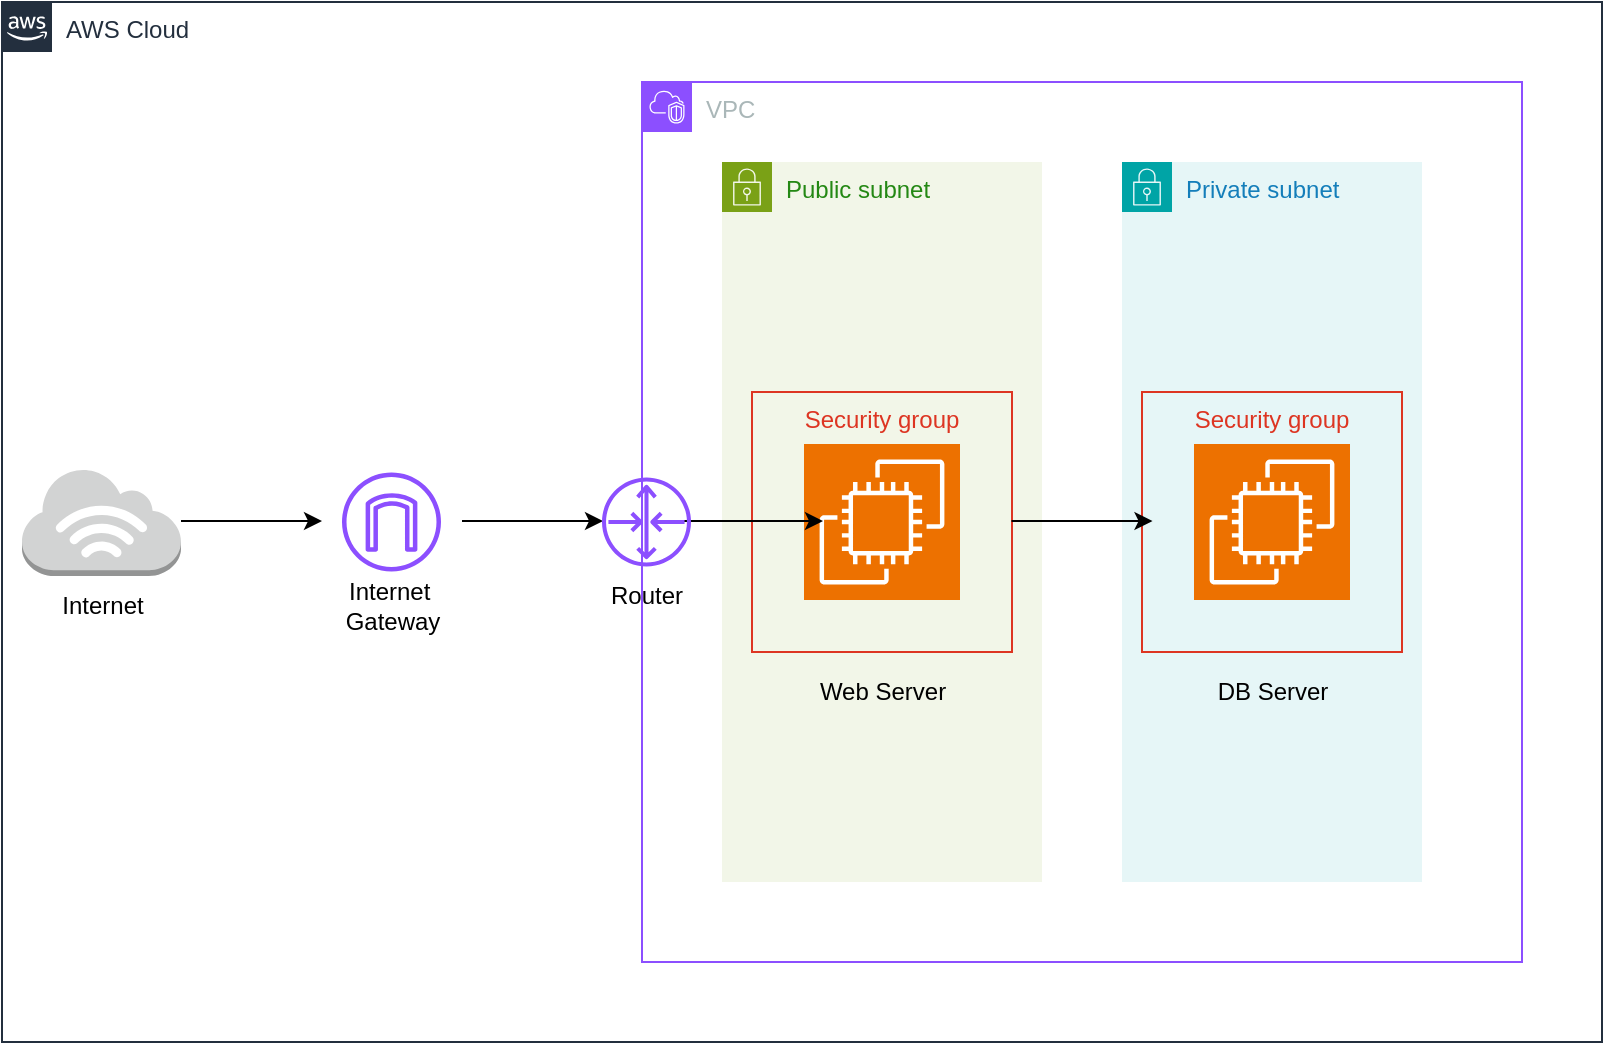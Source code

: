 <mxfile version="26.0.6">
  <diagram name="Page-1" id="fkbouz4hOijHIjBiDsB5">
    <mxGraphModel dx="1194" dy="797" grid="1" gridSize="10" guides="1" tooltips="1" connect="1" arrows="1" fold="1" page="1" pageScale="1" pageWidth="850" pageHeight="1100" math="0" shadow="0">
      <root>
        <mxCell id="0" />
        <mxCell id="1" parent="0" />
        <mxCell id="ByLmSkBcm7HRceP9I-jy-1" value="AWS Cloud" style="points=[[0,0],[0.25,0],[0.5,0],[0.75,0],[1,0],[1,0.25],[1,0.5],[1,0.75],[1,1],[0.75,1],[0.5,1],[0.25,1],[0,1],[0,0.75],[0,0.5],[0,0.25]];outlineConnect=0;gradientColor=none;html=1;whiteSpace=wrap;fontSize=12;fontStyle=0;container=1;pointerEvents=0;collapsible=0;recursiveResize=0;shape=mxgraph.aws4.group;grIcon=mxgraph.aws4.group_aws_cloud_alt;strokeColor=#232F3E;fillColor=none;verticalAlign=top;align=left;spacingLeft=30;fontColor=#232F3E;dashed=0;" vertex="1" parent="1">
          <mxGeometry x="40" y="80" width="800" height="520" as="geometry" />
        </mxCell>
        <mxCell id="ByLmSkBcm7HRceP9I-jy-18" value="" style="outlineConnect=0;dashed=0;verticalLabelPosition=bottom;verticalAlign=top;align=center;html=1;shape=mxgraph.aws3.internet_3;fillColor=#D2D3D3;gradientColor=none;" vertex="1" parent="ByLmSkBcm7HRceP9I-jy-1">
          <mxGeometry x="10" y="233" width="79.5" height="54" as="geometry" />
        </mxCell>
        <mxCell id="ByLmSkBcm7HRceP9I-jy-19" value="" style="sketch=0;outlineConnect=0;fontColor=#232F3E;gradientColor=none;fillColor=#8C4FFF;strokeColor=none;dashed=0;verticalLabelPosition=bottom;verticalAlign=top;align=center;html=1;fontSize=12;fontStyle=0;aspect=fixed;pointerEvents=1;shape=mxgraph.aws4.internet_gateway;" vertex="1" parent="ByLmSkBcm7HRceP9I-jy-1">
          <mxGeometry x="170" y="235.25" width="49.5" height="49.5" as="geometry" />
        </mxCell>
        <mxCell id="ByLmSkBcm7HRceP9I-jy-23" value="" style="endArrow=classic;html=1;rounded=0;" edge="1" parent="ByLmSkBcm7HRceP9I-jy-1">
          <mxGeometry width="50" height="50" relative="1" as="geometry">
            <mxPoint x="89.5" y="259.5" as="sourcePoint" />
            <mxPoint x="160" y="259.5" as="targetPoint" />
          </mxGeometry>
        </mxCell>
        <mxCell id="ByLmSkBcm7HRceP9I-jy-24" value="" style="endArrow=classic;html=1;rounded=0;" edge="1" parent="ByLmSkBcm7HRceP9I-jy-1">
          <mxGeometry width="50" height="50" relative="1" as="geometry">
            <mxPoint x="230" y="259.5" as="sourcePoint" />
            <mxPoint x="300.5" y="259.5" as="targetPoint" />
          </mxGeometry>
        </mxCell>
        <mxCell id="ByLmSkBcm7HRceP9I-jy-27" value="Internet" style="text;html=1;align=center;verticalAlign=middle;resizable=0;points=[];autosize=1;strokeColor=none;fillColor=none;" vertex="1" parent="ByLmSkBcm7HRceP9I-jy-1">
          <mxGeometry x="19.75" y="287" width="60" height="30" as="geometry" />
        </mxCell>
        <mxCell id="ByLmSkBcm7HRceP9I-jy-28" value="Internet&amp;nbsp;&lt;div&gt;Gateway&lt;/div&gt;" style="text;html=1;align=center;verticalAlign=middle;resizable=0;points=[];autosize=1;strokeColor=none;fillColor=none;" vertex="1" parent="ByLmSkBcm7HRceP9I-jy-1">
          <mxGeometry x="159.75" y="282" width="70" height="40" as="geometry" />
        </mxCell>
        <mxCell id="ByLmSkBcm7HRceP9I-jy-2" value="VPC" style="points=[[0,0],[0.25,0],[0.5,0],[0.75,0],[1,0],[1,0.25],[1,0.5],[1,0.75],[1,1],[0.75,1],[0.5,1],[0.25,1],[0,1],[0,0.75],[0,0.5],[0,0.25]];outlineConnect=0;gradientColor=none;html=1;whiteSpace=wrap;fontSize=12;fontStyle=0;container=1;pointerEvents=0;collapsible=0;recursiveResize=0;shape=mxgraph.aws4.group;grIcon=mxgraph.aws4.group_vpc2;strokeColor=#8C4FFF;fillColor=none;verticalAlign=top;align=left;spacingLeft=30;fontColor=#AAB7B8;dashed=0;" vertex="1" parent="1">
          <mxGeometry x="360" y="120" width="440" height="440" as="geometry" />
        </mxCell>
        <mxCell id="ByLmSkBcm7HRceP9I-jy-5" value="Public subnet" style="points=[[0,0],[0.25,0],[0.5,0],[0.75,0],[1,0],[1,0.25],[1,0.5],[1,0.75],[1,1],[0.75,1],[0.5,1],[0.25,1],[0,1],[0,0.75],[0,0.5],[0,0.25]];outlineConnect=0;gradientColor=none;html=1;whiteSpace=wrap;fontSize=12;fontStyle=0;container=1;pointerEvents=0;collapsible=0;recursiveResize=0;shape=mxgraph.aws4.group;grIcon=mxgraph.aws4.group_security_group;grStroke=0;strokeColor=#7AA116;fillColor=#F2F6E8;verticalAlign=top;align=left;spacingLeft=30;fontColor=#248814;dashed=0;" vertex="1" parent="ByLmSkBcm7HRceP9I-jy-2">
          <mxGeometry x="40" y="40" width="160" height="360" as="geometry" />
        </mxCell>
        <mxCell id="ByLmSkBcm7HRceP9I-jy-12" value="Security group" style="fillColor=none;strokeColor=#DD3522;verticalAlign=top;fontStyle=0;fontColor=#DD3522;whiteSpace=wrap;html=1;" vertex="1" parent="ByLmSkBcm7HRceP9I-jy-5">
          <mxGeometry x="15" y="115" width="130" height="130" as="geometry" />
        </mxCell>
        <mxCell id="ByLmSkBcm7HRceP9I-jy-14" value="" style="sketch=0;points=[[0,0,0],[0.25,0,0],[0.5,0,0],[0.75,0,0],[1,0,0],[0,1,0],[0.25,1,0],[0.5,1,0],[0.75,1,0],[1,1,0],[0,0.25,0],[0,0.5,0],[0,0.75,0],[1,0.25,0],[1,0.5,0],[1,0.75,0]];outlineConnect=0;fontColor=#232F3E;fillColor=#ED7100;strokeColor=#ffffff;dashed=0;verticalLabelPosition=bottom;verticalAlign=top;align=center;html=1;fontSize=12;fontStyle=0;aspect=fixed;shape=mxgraph.aws4.resourceIcon;resIcon=mxgraph.aws4.ec2;" vertex="1" parent="ByLmSkBcm7HRceP9I-jy-5">
          <mxGeometry x="41" y="141" width="78" height="78" as="geometry" />
        </mxCell>
        <mxCell id="ByLmSkBcm7HRceP9I-jy-25" value="" style="endArrow=classic;html=1;rounded=0;" edge="1" parent="ByLmSkBcm7HRceP9I-jy-5">
          <mxGeometry width="50" height="50" relative="1" as="geometry">
            <mxPoint x="-20" y="179.5" as="sourcePoint" />
            <mxPoint x="50.5" y="179.5" as="targetPoint" />
          </mxGeometry>
        </mxCell>
        <mxCell id="ByLmSkBcm7HRceP9I-jy-30" value="Web Server" style="text;html=1;align=center;verticalAlign=middle;resizable=0;points=[];autosize=1;strokeColor=none;fillColor=none;" vertex="1" parent="ByLmSkBcm7HRceP9I-jy-5">
          <mxGeometry x="35" y="250" width="90" height="30" as="geometry" />
        </mxCell>
        <mxCell id="ByLmSkBcm7HRceP9I-jy-6" value="Private subnet" style="points=[[0,0],[0.25,0],[0.5,0],[0.75,0],[1,0],[1,0.25],[1,0.5],[1,0.75],[1,1],[0.75,1],[0.5,1],[0.25,1],[0,1],[0,0.75],[0,0.5],[0,0.25]];outlineConnect=0;gradientColor=none;html=1;whiteSpace=wrap;fontSize=12;fontStyle=0;container=1;pointerEvents=0;collapsible=0;recursiveResize=0;shape=mxgraph.aws4.group;grIcon=mxgraph.aws4.group_security_group;grStroke=0;strokeColor=#00A4A6;fillColor=#E6F6F7;verticalAlign=top;align=left;spacingLeft=30;fontColor=#147EBA;dashed=0;" vertex="1" parent="ByLmSkBcm7HRceP9I-jy-2">
          <mxGeometry x="240" y="40" width="150" height="360" as="geometry" />
        </mxCell>
        <mxCell id="ByLmSkBcm7HRceP9I-jy-13" value="Security group" style="fillColor=none;strokeColor=#DD3522;verticalAlign=top;fontStyle=0;fontColor=#DD3522;whiteSpace=wrap;html=1;" vertex="1" parent="ByLmSkBcm7HRceP9I-jy-6">
          <mxGeometry x="10" y="115" width="130" height="130" as="geometry" />
        </mxCell>
        <mxCell id="ByLmSkBcm7HRceP9I-jy-15" value="" style="sketch=0;points=[[0,0,0],[0.25,0,0],[0.5,0,0],[0.75,0,0],[1,0,0],[0,1,0],[0.25,1,0],[0.5,1,0],[0.75,1,0],[1,1,0],[0,0.25,0],[0,0.5,0],[0,0.75,0],[1,0.25,0],[1,0.5,0],[1,0.75,0]];outlineConnect=0;fontColor=#232F3E;fillColor=#ED7100;strokeColor=#ffffff;dashed=0;verticalLabelPosition=bottom;verticalAlign=top;align=center;html=1;fontSize=12;fontStyle=0;aspect=fixed;shape=mxgraph.aws4.resourceIcon;resIcon=mxgraph.aws4.ec2;" vertex="1" parent="ByLmSkBcm7HRceP9I-jy-6">
          <mxGeometry x="36" y="141" width="78" height="78" as="geometry" />
        </mxCell>
        <mxCell id="ByLmSkBcm7HRceP9I-jy-31" value="DB Server" style="text;html=1;align=center;verticalAlign=middle;resizable=0;points=[];autosize=1;strokeColor=none;fillColor=none;" vertex="1" parent="ByLmSkBcm7HRceP9I-jy-6">
          <mxGeometry x="35" y="250" width="80" height="30" as="geometry" />
        </mxCell>
        <mxCell id="ByLmSkBcm7HRceP9I-jy-20" value="" style="sketch=0;outlineConnect=0;fontColor=#232F3E;gradientColor=none;fillColor=#8C4FFF;strokeColor=none;dashed=0;verticalLabelPosition=bottom;verticalAlign=top;align=center;html=1;fontSize=12;fontStyle=0;aspect=fixed;pointerEvents=1;shape=mxgraph.aws4.router;" vertex="1" parent="ByLmSkBcm7HRceP9I-jy-2">
          <mxGeometry x="-20" y="197.75" width="44.5" height="44.5" as="geometry" />
        </mxCell>
        <mxCell id="ByLmSkBcm7HRceP9I-jy-26" value="" style="endArrow=classic;html=1;rounded=0;" edge="1" parent="ByLmSkBcm7HRceP9I-jy-2">
          <mxGeometry width="50" height="50" relative="1" as="geometry">
            <mxPoint x="184.75" y="219.5" as="sourcePoint" />
            <mxPoint x="255.25" y="219.5" as="targetPoint" />
          </mxGeometry>
        </mxCell>
        <mxCell id="ByLmSkBcm7HRceP9I-jy-29" value="Router" style="text;html=1;align=center;verticalAlign=middle;resizable=0;points=[];autosize=1;strokeColor=none;fillColor=none;" vertex="1" parent="ByLmSkBcm7HRceP9I-jy-2">
          <mxGeometry x="-27.75" y="242.25" width="60" height="30" as="geometry" />
        </mxCell>
      </root>
    </mxGraphModel>
  </diagram>
</mxfile>
